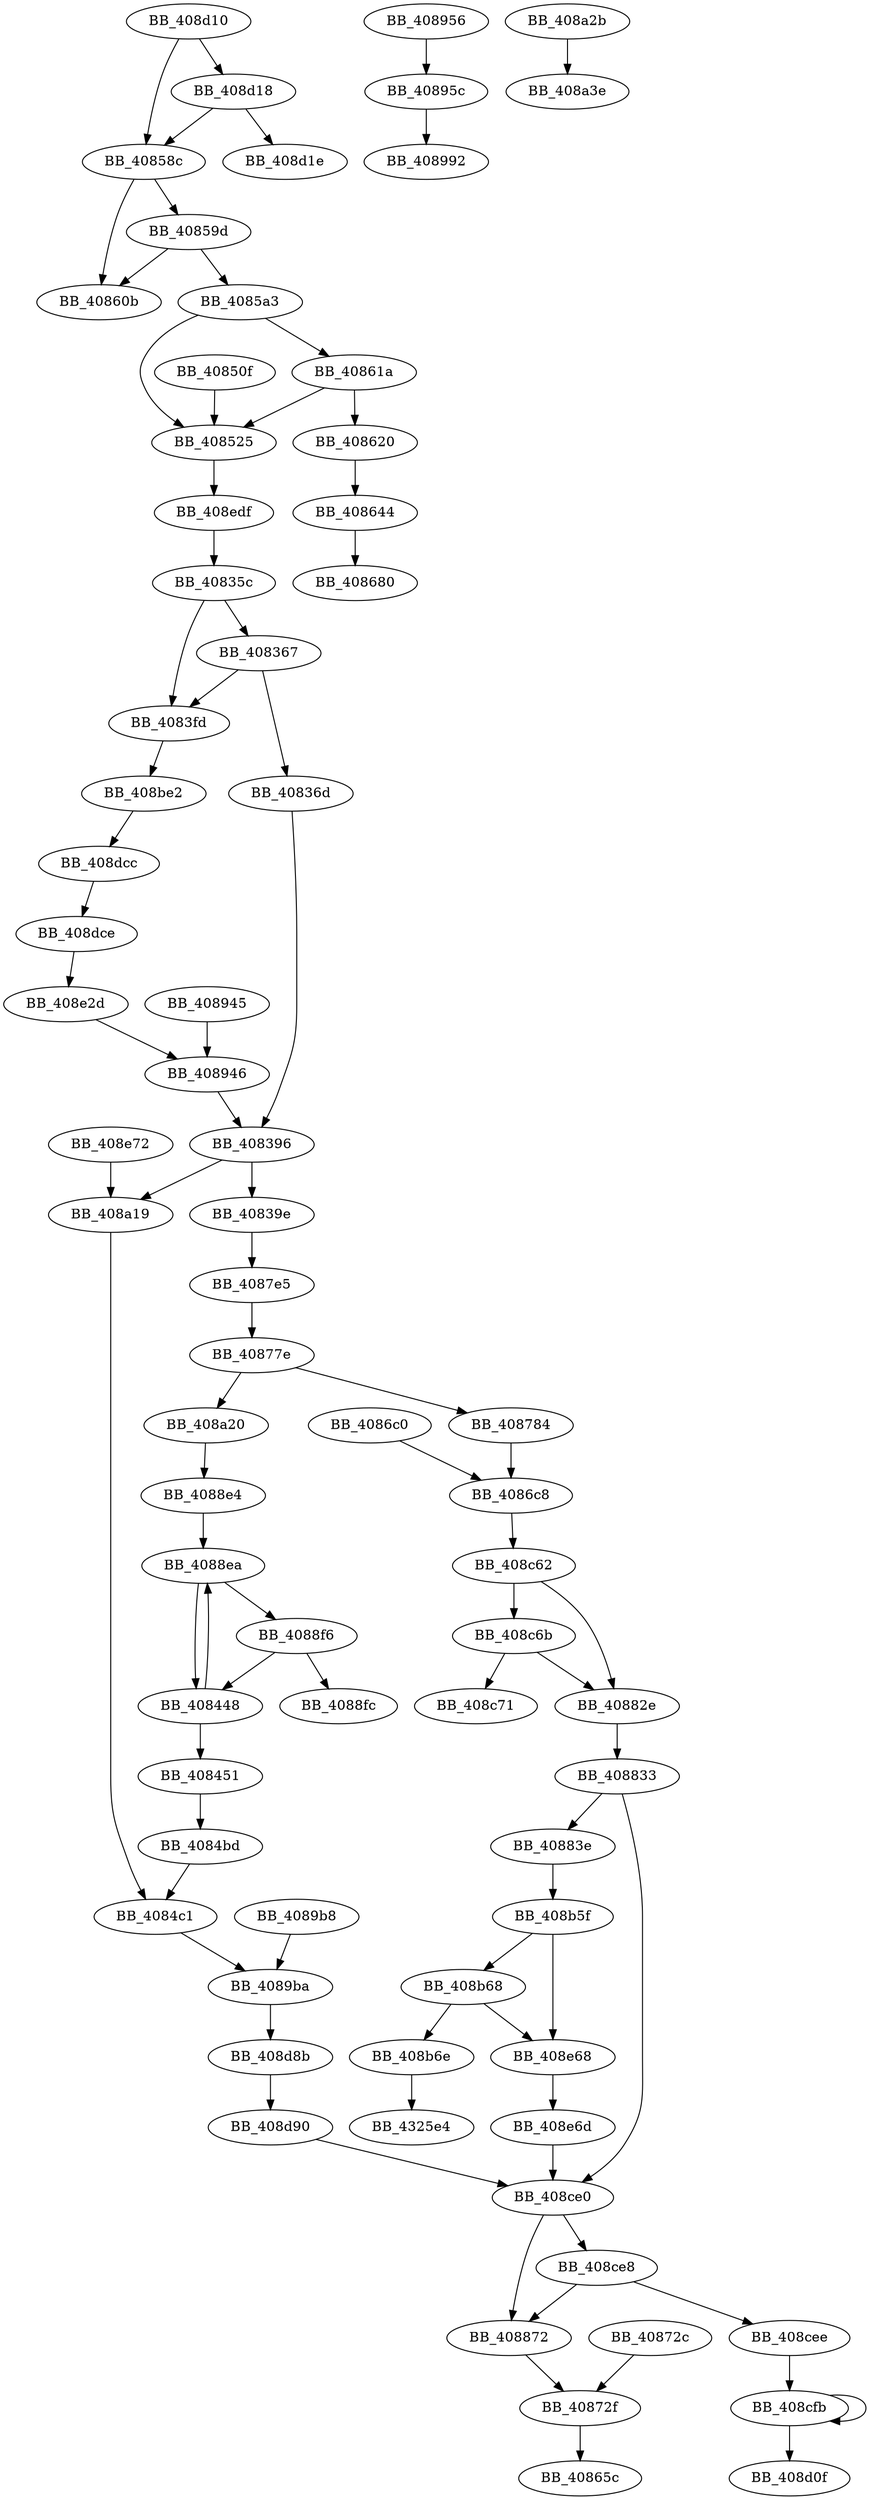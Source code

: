 DiGraph sub_40850F{
BB_40835c->BB_408367
BB_40835c->BB_4083fd
BB_408367->BB_40836d
BB_408367->BB_4083fd
BB_40836d->BB_408396
BB_408396->BB_40839e
BB_408396->BB_408a19
BB_40839e->BB_4087e5
BB_4083fd->BB_408be2
BB_408448->BB_408451
BB_408448->BB_4088ea
BB_408451->BB_4084bd
BB_4084bd->BB_4084c1
BB_4084c1->BB_4089ba
BB_40850f->BB_408525
BB_408525->BB_408edf
BB_40858c->BB_40859d
BB_40858c->BB_40860b
BB_40859d->BB_4085a3
BB_40859d->BB_40860b
BB_4085a3->BB_408525
BB_4085a3->BB_40861a
BB_40861a->BB_408525
BB_40861a->BB_408620
BB_408620->BB_408644
BB_408644->BB_408680
BB_4086c0->BB_4086c8
BB_4086c8->BB_408c62
BB_40872c->BB_40872f
BB_40872f->BB_40865c
BB_40877e->BB_408784
BB_40877e->BB_408a20
BB_408784->BB_4086c8
BB_4087e5->BB_40877e
BB_40882e->BB_408833
BB_408833->BB_40883e
BB_408833->BB_408ce0
BB_40883e->BB_408b5f
BB_408872->BB_40872f
BB_4088e4->BB_4088ea
BB_4088ea->BB_408448
BB_4088ea->BB_4088f6
BB_4088f6->BB_408448
BB_4088f6->BB_4088fc
BB_408945->BB_408946
BB_408946->BB_408396
BB_408956->BB_40895c
BB_40895c->BB_408992
BB_4089b8->BB_4089ba
BB_4089ba->BB_408d8b
BB_408a19->BB_4084c1
BB_408a20->BB_4088e4
BB_408a2b->BB_408a3e
BB_408b5f->BB_408b68
BB_408b5f->BB_408e68
BB_408b68->BB_408b6e
BB_408b68->BB_408e68
BB_408b6e->BB_4325e4
BB_408be2->BB_408dcc
BB_408c62->BB_40882e
BB_408c62->BB_408c6b
BB_408c6b->BB_40882e
BB_408c6b->BB_408c71
BB_408ce0->BB_408872
BB_408ce0->BB_408ce8
BB_408ce8->BB_408872
BB_408ce8->BB_408cee
BB_408cee->BB_408cfb
BB_408cfb->BB_408cfb
BB_408cfb->BB_408d0f
BB_408d10->BB_40858c
BB_408d10->BB_408d18
BB_408d18->BB_40858c
BB_408d18->BB_408d1e
BB_408d8b->BB_408d90
BB_408d90->BB_408ce0
BB_408dcc->BB_408dce
BB_408dce->BB_408e2d
BB_408e2d->BB_408946
BB_408e68->BB_408e6d
BB_408e6d->BB_408ce0
BB_408e72->BB_408a19
BB_408edf->BB_40835c
}
